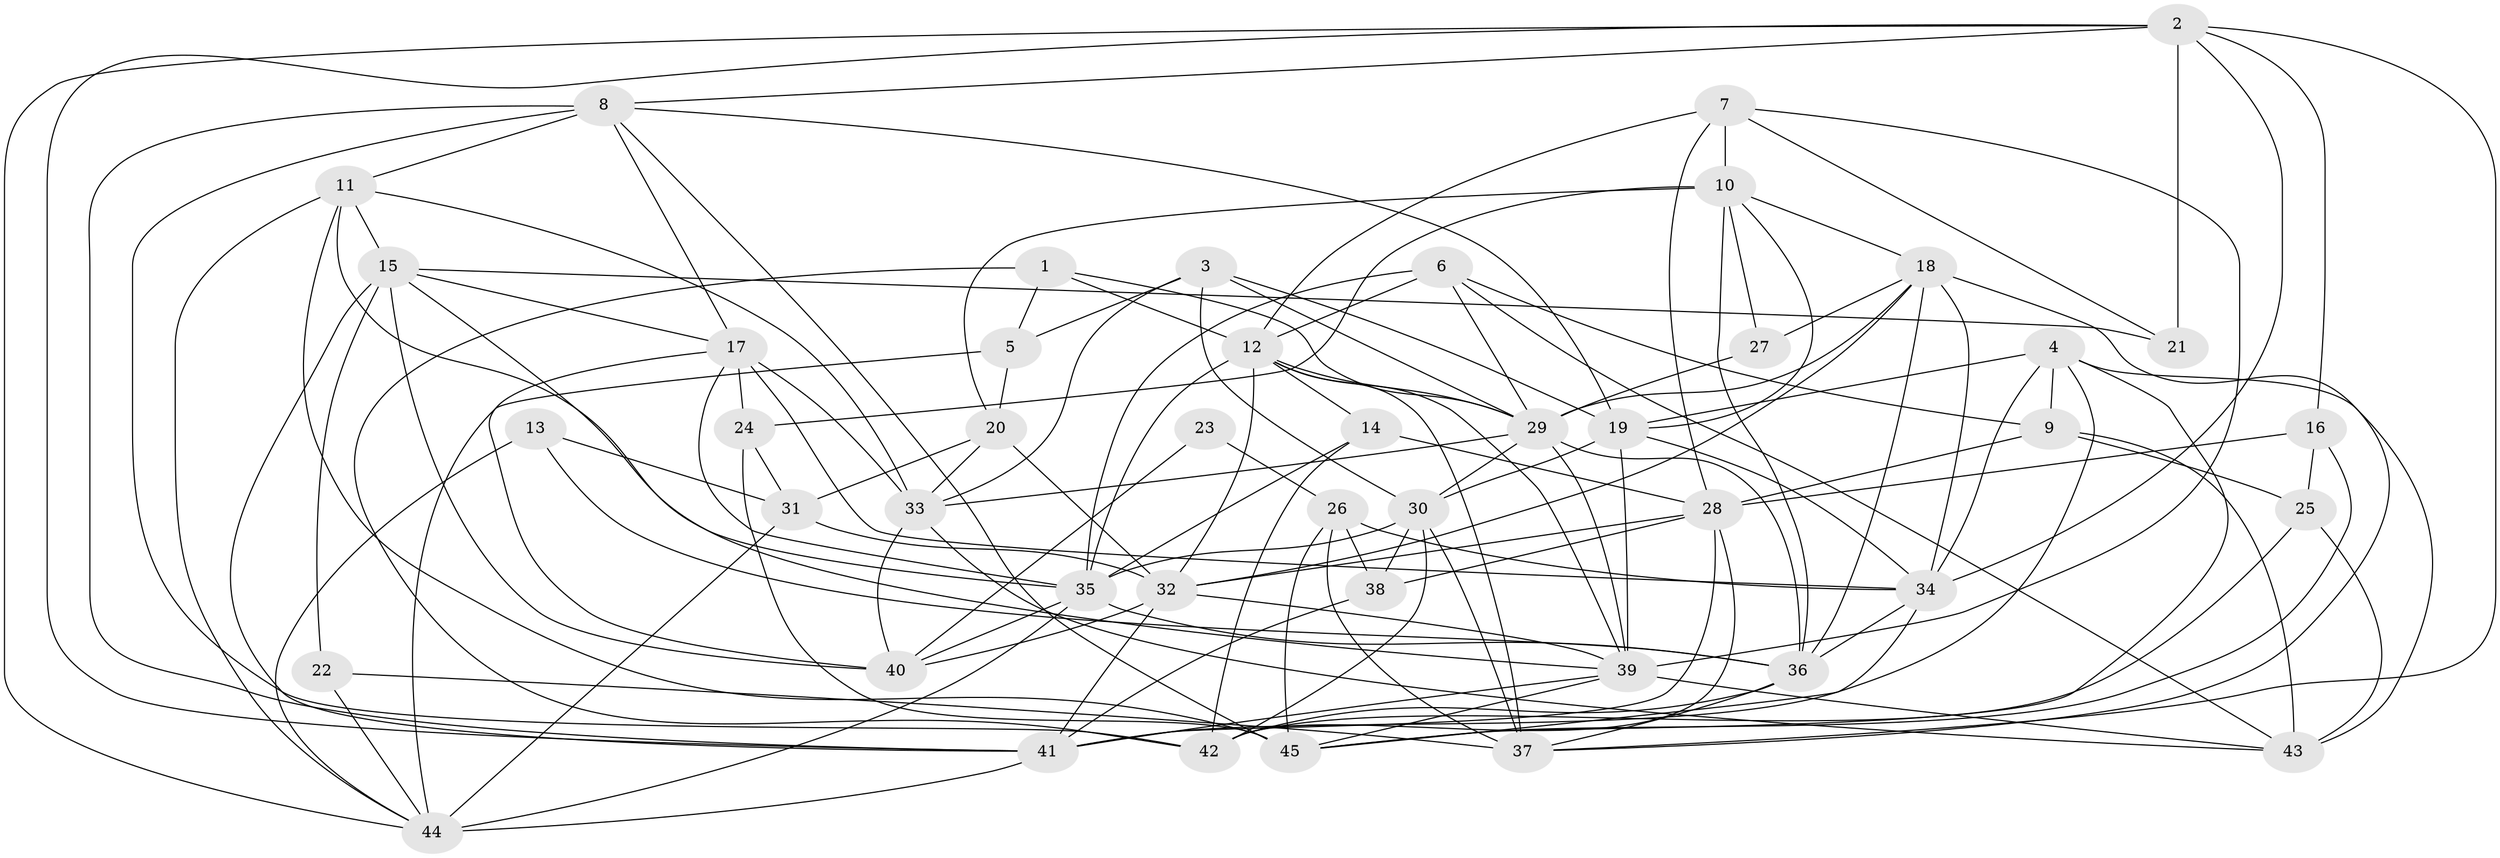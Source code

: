 // original degree distribution, {2: 0.16071428571428573, 3: 0.24107142857142858, 4: 0.2767857142857143, 5: 0.16964285714285715, 7: 0.07142857142857142, 6: 0.07142857142857142, 8: 0.008928571428571428}
// Generated by graph-tools (version 1.1) at 2025/37/03/04/25 23:37:12]
// undirected, 45 vertices, 136 edges
graph export_dot {
  node [color=gray90,style=filled];
  1;
  2;
  3;
  4;
  5;
  6;
  7;
  8;
  9;
  10;
  11;
  12;
  13;
  14;
  15;
  16;
  17;
  18;
  19;
  20;
  21;
  22;
  23;
  24;
  25;
  26;
  27;
  28;
  29;
  30;
  31;
  32;
  33;
  34;
  35;
  36;
  37;
  38;
  39;
  40;
  41;
  42;
  43;
  44;
  45;
  1 -- 5 [weight=1.0];
  1 -- 12 [weight=1.0];
  1 -- 29 [weight=1.0];
  1 -- 42 [weight=1.0];
  2 -- 8 [weight=1.0];
  2 -- 16 [weight=1.0];
  2 -- 21 [weight=1.0];
  2 -- 34 [weight=1.0];
  2 -- 37 [weight=1.0];
  2 -- 41 [weight=1.0];
  2 -- 44 [weight=1.0];
  3 -- 5 [weight=1.0];
  3 -- 19 [weight=2.0];
  3 -- 29 [weight=1.0];
  3 -- 30 [weight=1.0];
  3 -- 33 [weight=1.0];
  4 -- 9 [weight=1.0];
  4 -- 19 [weight=1.0];
  4 -- 34 [weight=1.0];
  4 -- 41 [weight=1.0];
  4 -- 43 [weight=1.0];
  4 -- 45 [weight=1.0];
  5 -- 20 [weight=1.0];
  5 -- 44 [weight=1.0];
  6 -- 9 [weight=1.0];
  6 -- 12 [weight=1.0];
  6 -- 29 [weight=1.0];
  6 -- 35 [weight=1.0];
  6 -- 43 [weight=1.0];
  7 -- 10 [weight=1.0];
  7 -- 12 [weight=1.0];
  7 -- 21 [weight=1.0];
  7 -- 28 [weight=1.0];
  7 -- 39 [weight=1.0];
  8 -- 11 [weight=1.0];
  8 -- 17 [weight=1.0];
  8 -- 19 [weight=1.0];
  8 -- 41 [weight=2.0];
  8 -- 42 [weight=1.0];
  8 -- 45 [weight=1.0];
  9 -- 25 [weight=2.0];
  9 -- 28 [weight=1.0];
  9 -- 43 [weight=1.0];
  10 -- 18 [weight=1.0];
  10 -- 19 [weight=1.0];
  10 -- 20 [weight=1.0];
  10 -- 24 [weight=1.0];
  10 -- 27 [weight=1.0];
  10 -- 36 [weight=1.0];
  11 -- 15 [weight=1.0];
  11 -- 33 [weight=1.0];
  11 -- 35 [weight=1.0];
  11 -- 44 [weight=1.0];
  11 -- 45 [weight=1.0];
  12 -- 14 [weight=1.0];
  12 -- 29 [weight=1.0];
  12 -- 32 [weight=2.0];
  12 -- 35 [weight=1.0];
  12 -- 37 [weight=1.0];
  12 -- 39 [weight=1.0];
  13 -- 31 [weight=1.0];
  13 -- 36 [weight=1.0];
  13 -- 44 [weight=1.0];
  14 -- 28 [weight=1.0];
  14 -- 35 [weight=1.0];
  14 -- 42 [weight=1.0];
  15 -- 17 [weight=2.0];
  15 -- 21 [weight=1.0];
  15 -- 22 [weight=1.0];
  15 -- 39 [weight=1.0];
  15 -- 40 [weight=1.0];
  15 -- 41 [weight=2.0];
  16 -- 25 [weight=1.0];
  16 -- 28 [weight=1.0];
  16 -- 45 [weight=1.0];
  17 -- 24 [weight=1.0];
  17 -- 33 [weight=1.0];
  17 -- 34 [weight=1.0];
  17 -- 35 [weight=1.0];
  17 -- 40 [weight=1.0];
  18 -- 27 [weight=2.0];
  18 -- 29 [weight=1.0];
  18 -- 32 [weight=1.0];
  18 -- 34 [weight=1.0];
  18 -- 36 [weight=1.0];
  18 -- 37 [weight=1.0];
  19 -- 30 [weight=1.0];
  19 -- 34 [weight=1.0];
  19 -- 39 [weight=1.0];
  20 -- 31 [weight=2.0];
  20 -- 32 [weight=1.0];
  20 -- 33 [weight=2.0];
  22 -- 37 [weight=1.0];
  22 -- 44 [weight=1.0];
  23 -- 26 [weight=1.0];
  23 -- 40 [weight=2.0];
  24 -- 31 [weight=1.0];
  24 -- 45 [weight=1.0];
  25 -- 42 [weight=1.0];
  25 -- 43 [weight=1.0];
  26 -- 34 [weight=1.0];
  26 -- 37 [weight=1.0];
  26 -- 38 [weight=1.0];
  26 -- 45 [weight=2.0];
  27 -- 29 [weight=1.0];
  28 -- 32 [weight=1.0];
  28 -- 38 [weight=2.0];
  28 -- 41 [weight=1.0];
  28 -- 42 [weight=1.0];
  29 -- 30 [weight=2.0];
  29 -- 33 [weight=2.0];
  29 -- 36 [weight=1.0];
  29 -- 39 [weight=1.0];
  30 -- 35 [weight=1.0];
  30 -- 37 [weight=1.0];
  30 -- 38 [weight=1.0];
  30 -- 42 [weight=1.0];
  31 -- 32 [weight=1.0];
  31 -- 44 [weight=1.0];
  32 -- 39 [weight=1.0];
  32 -- 40 [weight=1.0];
  32 -- 41 [weight=1.0];
  33 -- 40 [weight=1.0];
  33 -- 43 [weight=1.0];
  34 -- 36 [weight=2.0];
  34 -- 45 [weight=1.0];
  35 -- 36 [weight=1.0];
  35 -- 40 [weight=1.0];
  35 -- 44 [weight=1.0];
  36 -- 37 [weight=1.0];
  36 -- 42 [weight=1.0];
  38 -- 41 [weight=1.0];
  39 -- 41 [weight=2.0];
  39 -- 43 [weight=1.0];
  39 -- 45 [weight=1.0];
  41 -- 44 [weight=1.0];
}
